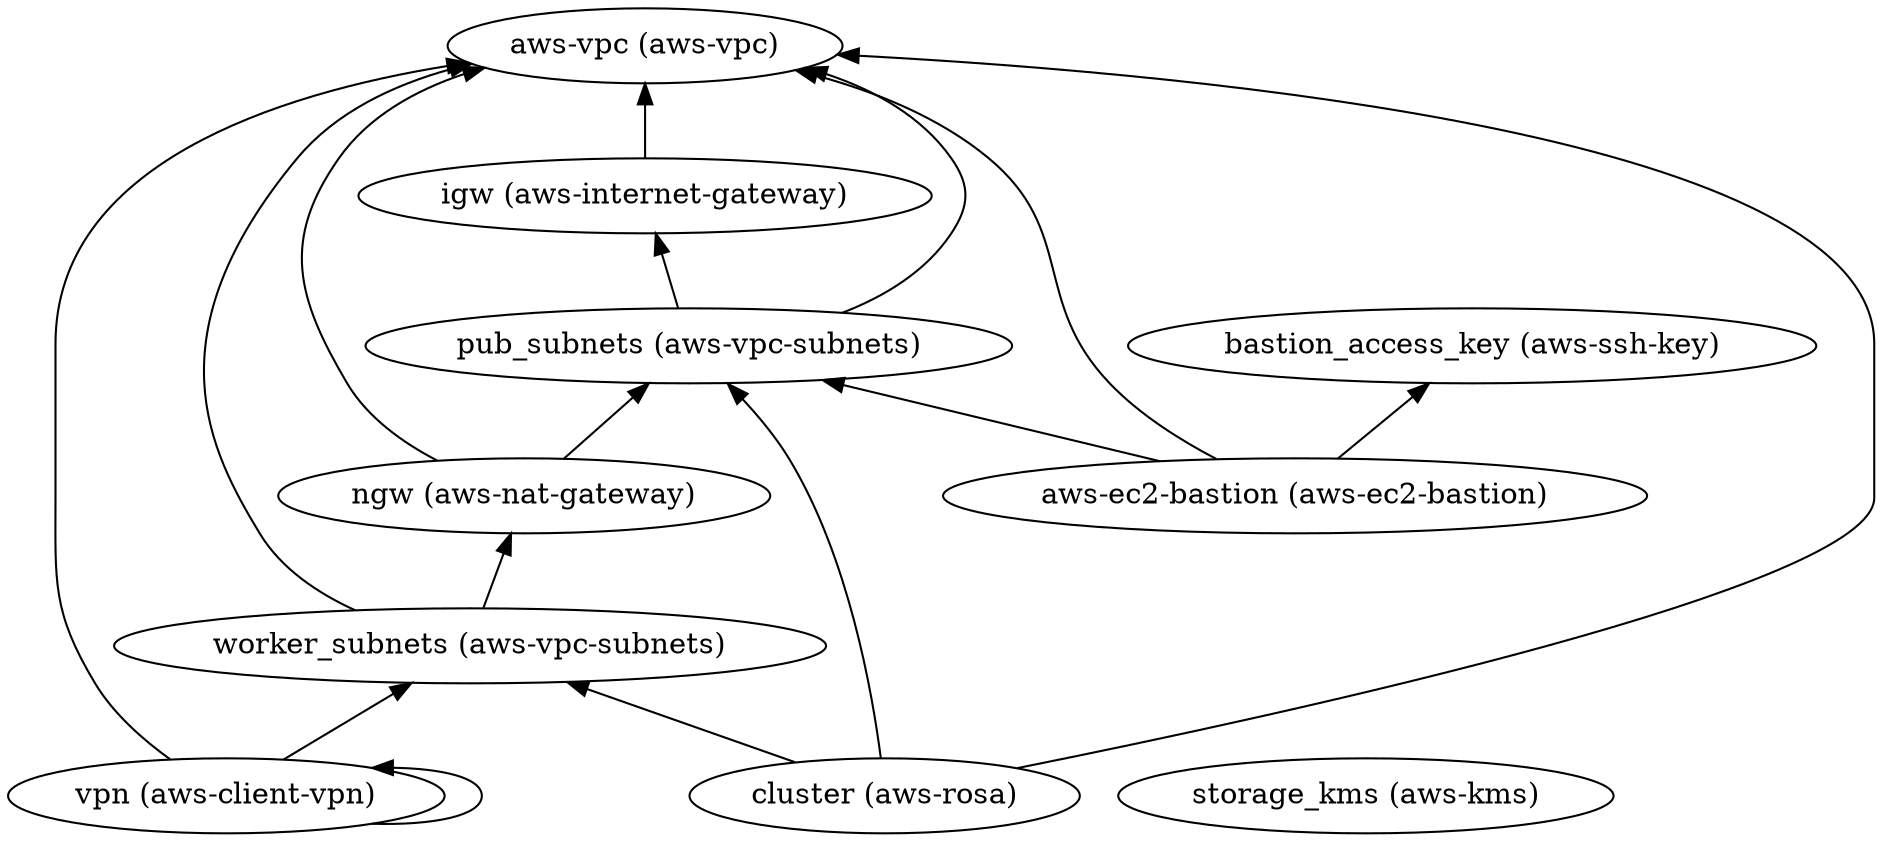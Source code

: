 digraph {
    rankdir="BT"
    "vpn (aws-client-vpn)" -> "aws-vpc (aws-vpc)"
"vpn (aws-client-vpn)" -> "worker_subnets (aws-vpc-subnets)"
"vpn (aws-client-vpn)" -> "vpn (aws-client-vpn)"
"vpn (aws-client-vpn)"
"aws-vpc (aws-vpc)"
"worker_subnets (aws-vpc-subnets)" -> "aws-vpc (aws-vpc)"
"worker_subnets (aws-vpc-subnets)" -> "ngw (aws-nat-gateway)"
"worker_subnets (aws-vpc-subnets)"
"ngw (aws-nat-gateway)" -> "aws-vpc (aws-vpc)"
"ngw (aws-nat-gateway)" -> "pub_subnets (aws-vpc-subnets)"
"ngw (aws-nat-gateway)"
"pub_subnets (aws-vpc-subnets)" -> "aws-vpc (aws-vpc)"
"pub_subnets (aws-vpc-subnets)" -> "igw (aws-internet-gateway)"
"pub_subnets (aws-vpc-subnets)"
"igw (aws-internet-gateway)" -> "aws-vpc (aws-vpc)"
"igw (aws-internet-gateway)"
"storage_kms (aws-kms)"
"bastion_access_key (aws-ssh-key)"
"aws-ec2-bastion (aws-ec2-bastion)" -> "bastion_access_key (aws-ssh-key)"
"aws-ec2-bastion (aws-ec2-bastion)" -> "aws-vpc (aws-vpc)"
"aws-ec2-bastion (aws-ec2-bastion)" -> "pub_subnets (aws-vpc-subnets)"
"aws-ec2-bastion (aws-ec2-bastion)"
"cluster (aws-rosa)" -> "aws-vpc (aws-vpc)"
"cluster (aws-rosa)" -> "pub_subnets (aws-vpc-subnets)"
"cluster (aws-rosa)" -> "worker_subnets (aws-vpc-subnets)"
"cluster (aws-rosa)"
  }